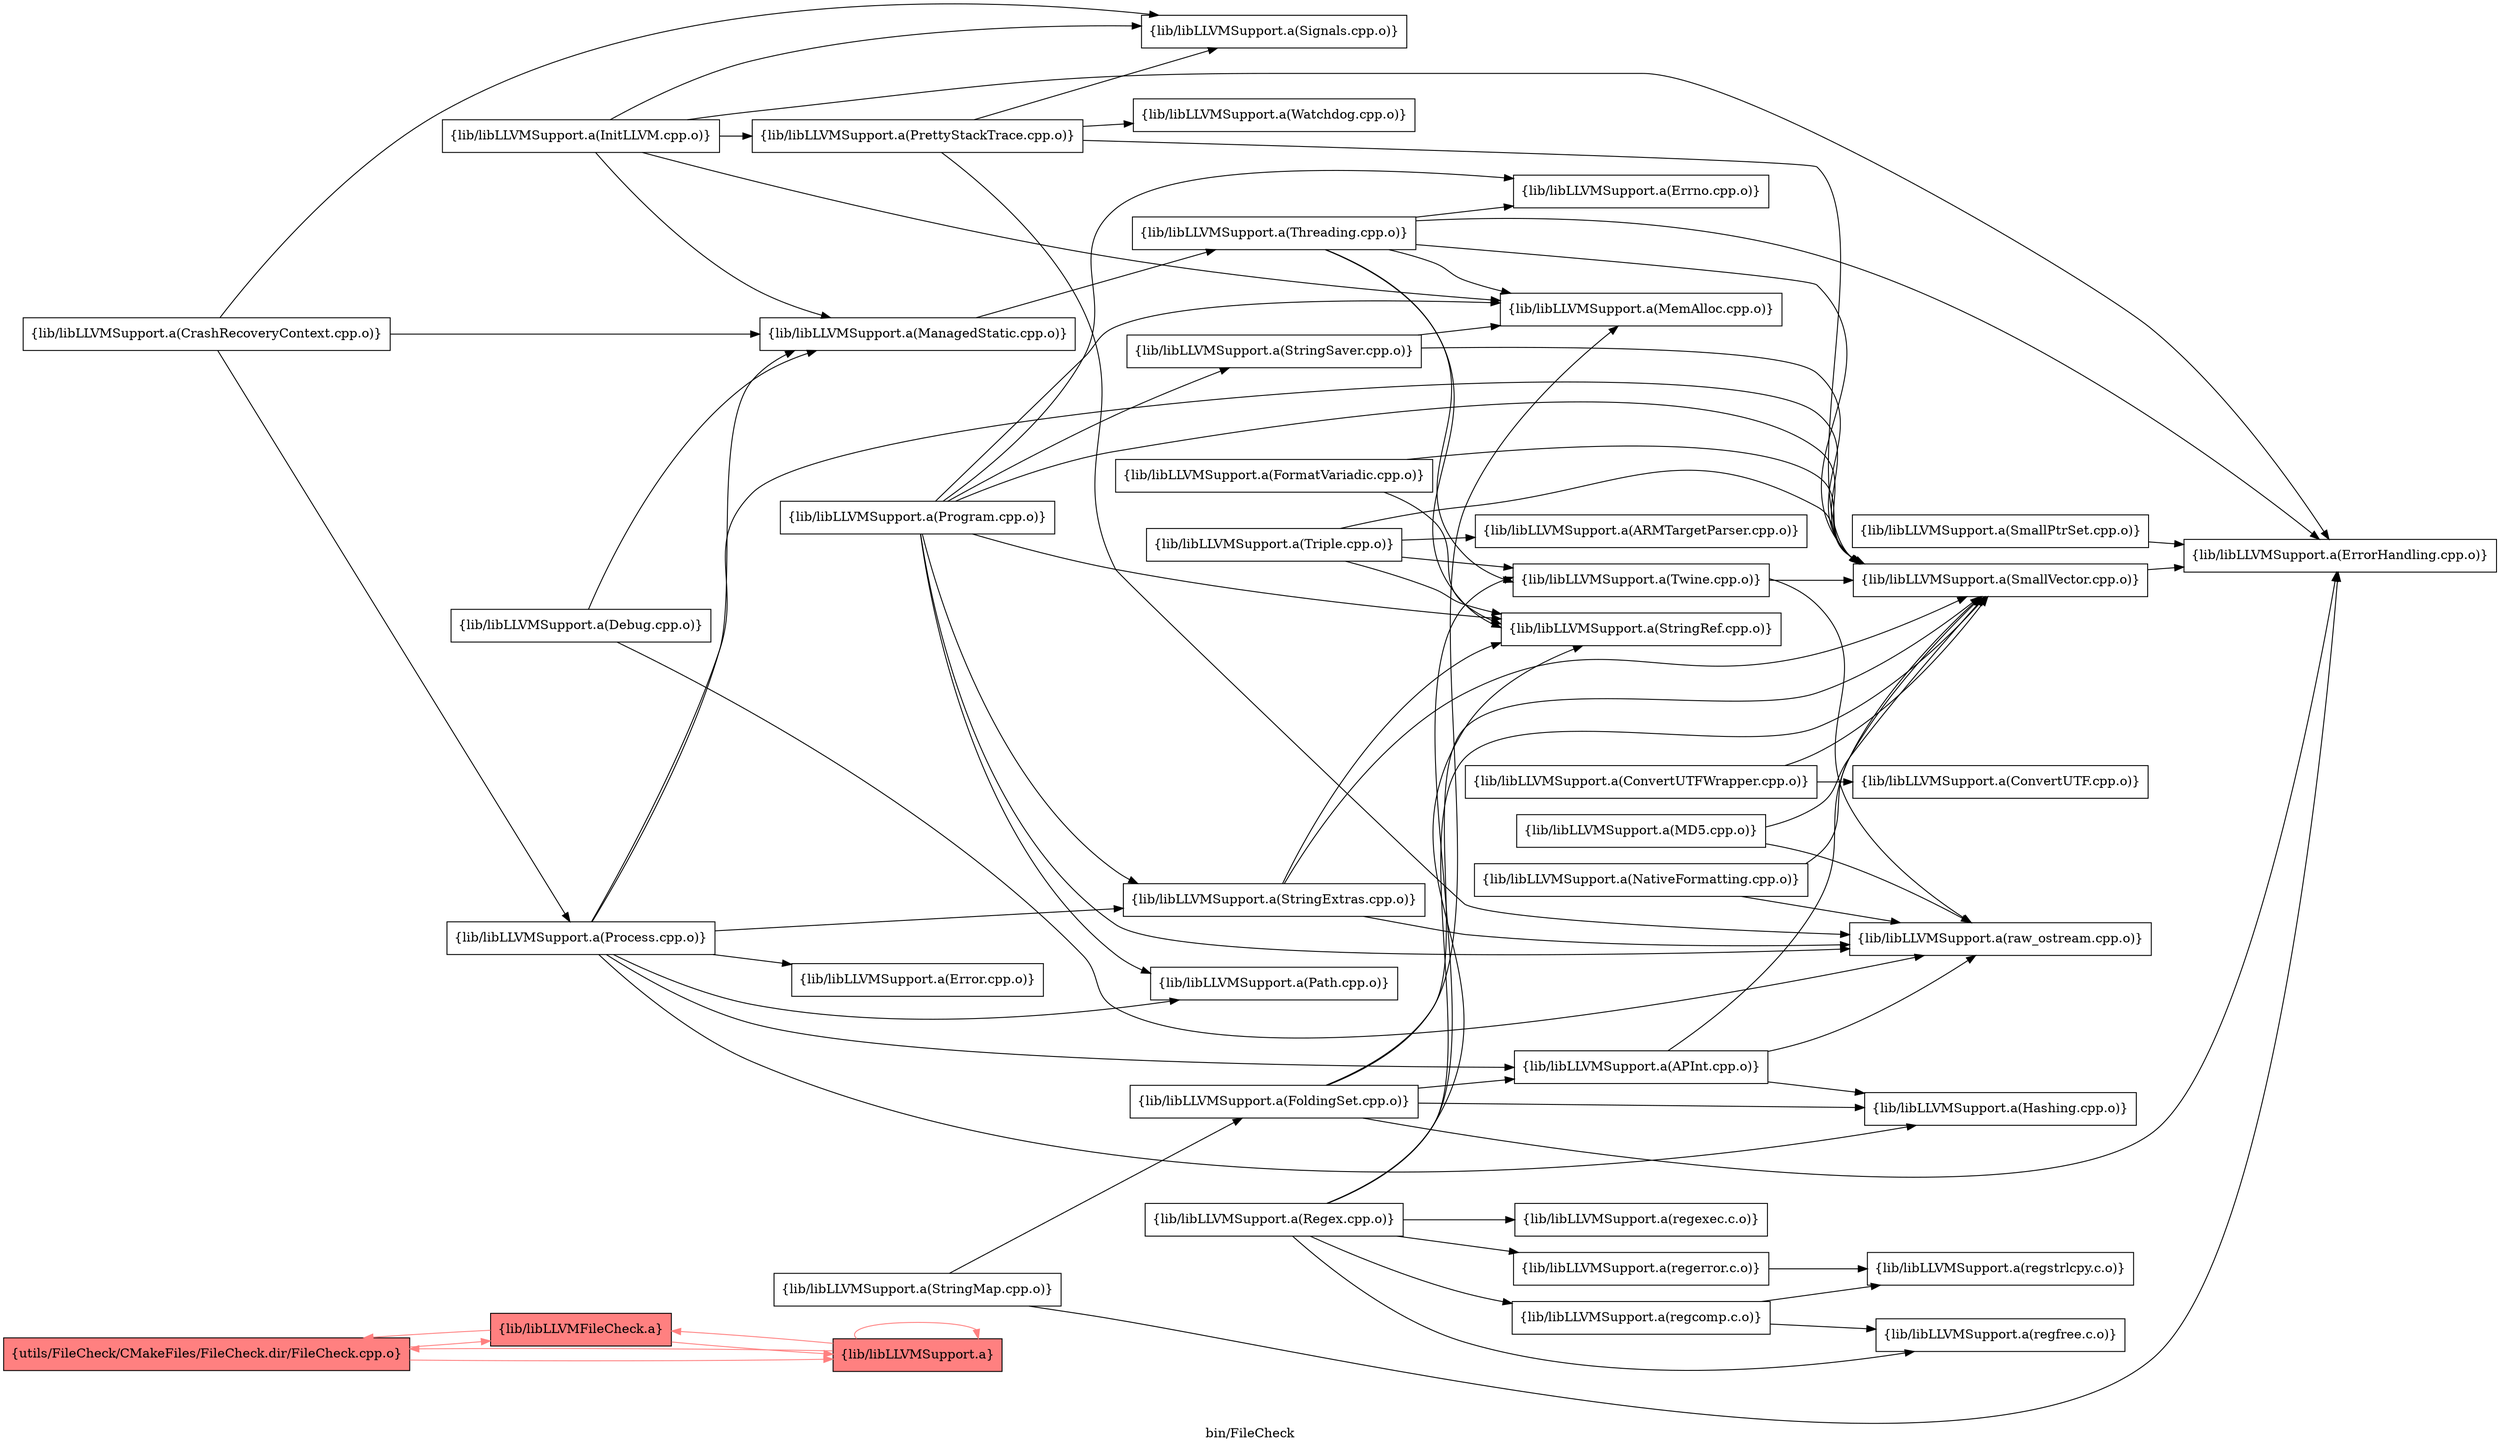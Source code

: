 digraph "bin/FileCheck" {
	label="bin/FileCheck";
	rankdir="LR"
	{ rank=same; Node0x5575976e0768;  }

	Node0x5575976e0768 [shape=record,shape=box,style=filled,fillcolor="1.000000 0.5 1",group=1,label="{utils/FileCheck/CMakeFiles/FileCheck.dir/FileCheck.cpp.o}"];
	Node0x5575976e0768 -> Node0x5575976e1398[color="1.000000 0.5 1"];
	Node0x5575976e0768 -> Node0x5575976e2248[color="1.000000 0.5 1"];
	Node0x5575976e1398 [shape=record,shape=box,style=filled,fillcolor="1.000000 0.5 1",group=1,label="{lib/libLLVMFileCheck.a}"];
	Node0x5575976e1398 -> Node0x5575976e0768[color="1.000000 0.5 1"];
	Node0x5575976e1398 -> Node0x5575976e2248[color="1.000000 0.5 1"];
	Node0x5575976e2248 [shape=record,shape=box,style=filled,fillcolor="1.000000 0.5 1",group=1,label="{lib/libLLVMSupport.a}"];
	Node0x5575976e2248 -> Node0x5575976e0768[color="1.000000 0.5 1"];
	Node0x5575976e2248 -> Node0x5575976e1398[color="1.000000 0.5 1"];
	Node0x5575976e2248 -> Node0x5575976e2248[color="1.000000 0.5 1"];
	Node0x5575976e1258 [shape=record,shape=box,group=0,label="{lib/libLLVMSupport.a(APInt.cpp.o)}"];
	Node0x5575976e1258 -> Node0x5575976e2108;
	Node0x5575976e1258 -> Node0x5575976e2338;
	Node0x5575976e1258 -> Node0x5575976e0808;
	Node0x5575976e2108 [shape=record,shape=box,group=0,label="{lib/libLLVMSupport.a(SmallVector.cpp.o)}"];
	Node0x5575976e2108 -> Node0x5575976e0448;
	Node0x5575976e2338 [shape=record,shape=box,group=0,label="{lib/libLLVMSupport.a(Hashing.cpp.o)}"];
	Node0x5575976e0808 [shape=record,shape=box,group=0,label="{lib/libLLVMSupport.a(raw_ostream.cpp.o)}"];
	Node0x5575976e21a8 [shape=record,shape=box,group=0,label="{lib/libLLVMSupport.a(ConvertUTFWrapper.cpp.o)}"];
	Node0x5575976e21a8 -> Node0x5575976e2108;
	Node0x5575976e21a8 -> Node0x5575976e1ed8;
	Node0x5575976e1ed8 [shape=record,shape=box,group=0,label="{lib/libLLVMSupport.a(ConvertUTF.cpp.o)}"];
	Node0x5575976e0c68 [shape=record,shape=box,group=0,label="{lib/libLLVMSupport.a(Debug.cpp.o)}"];
	Node0x5575976e0c68 -> Node0x5575976dffe8;
	Node0x5575976e0c68 -> Node0x5575976e0808;
	Node0x5575976dffe8 [shape=record,shape=box,group=0,label="{lib/libLLVMSupport.a(ManagedStatic.cpp.o)}"];
	Node0x5575976dffe8 -> Node0x5575976e15c8;
	Node0x5575976e0a38 [shape=record,shape=box,group=0,label="{lib/libLLVMSupport.a(FoldingSet.cpp.o)}"];
	Node0x5575976e0a38 -> Node0x5575976e1258;
	Node0x5575976e0a38 -> Node0x5575976e2108;
	Node0x5575976e0a38 -> Node0x5575976e0448;
	Node0x5575976e0a38 -> Node0x5575976e2338;
	Node0x5575976e0a38 -> Node0x5575976e0d08;
	Node0x5575976e0448 [shape=record,shape=box,group=0,label="{lib/libLLVMSupport.a(ErrorHandling.cpp.o)}"];
	Node0x5575976e0d08 [shape=record,shape=box,group=0,label="{lib/libLLVMSupport.a(MemAlloc.cpp.o)}"];
	Node0x5575976e11b8 [shape=record,shape=box,group=0,label="{lib/libLLVMSupport.a(FormatVariadic.cpp.o)}"];
	Node0x5575976e11b8 -> Node0x5575976e2108;
	Node0x5575976e11b8 -> Node0x5575976e14d8;
	Node0x5575976e14d8 [shape=record,shape=box,group=0,label="{lib/libLLVMSupport.a(StringRef.cpp.o)}"];
	Node0x5575976e02b8 [shape=record,shape=box,group=0,label="{lib/libLLVMSupport.a(InitLLVM.cpp.o)}"];
	Node0x5575976e02b8 -> Node0x5575976e12f8;
	Node0x5575976e02b8 -> Node0x5575976e0448;
	Node0x5575976e02b8 -> Node0x5575976dffe8;
	Node0x5575976e02b8 -> Node0x5575976e0d08;
	Node0x5575976e02b8 -> Node0x5575976e0038;
	Node0x5575976e12f8 [shape=record,shape=box,group=0,label="{lib/libLLVMSupport.a(PrettyStackTrace.cpp.o)}"];
	Node0x5575976e12f8 -> Node0x5575976e2108;
	Node0x5575976e12f8 -> Node0x5575976e0808;
	Node0x5575976e12f8 -> Node0x5575976e0038;
	Node0x5575976e12f8 -> Node0x5575976e08a8;
	Node0x5575976e0038 [shape=record,shape=box,group=0,label="{lib/libLLVMSupport.a(Signals.cpp.o)}"];
	Node0x5575976e15c8 [shape=record,shape=box,group=0,label="{lib/libLLVMSupport.a(Threading.cpp.o)}"];
	Node0x5575976e15c8 -> Node0x5575976e2108;
	Node0x5575976e15c8 -> Node0x5575976e14d8;
	Node0x5575976e15c8 -> Node0x5575976e0448;
	Node0x5575976e15c8 -> Node0x5575976e0d08;
	Node0x5575976e15c8 -> Node0x5575976e0858;
	Node0x5575976e15c8 -> Node0x5575976e07b8;
	Node0x5575976e1a78 [shape=record,shape=box,group=0,label="{lib/libLLVMSupport.a(NativeFormatting.cpp.o)}"];
	Node0x5575976e1a78 -> Node0x5575976e2108;
	Node0x5575976e1a78 -> Node0x5575976e0808;
	Node0x5575976e08a8 [shape=record,shape=box,group=0,label="{lib/libLLVMSupport.a(Watchdog.cpp.o)}"];
	Node0x5575976e1348 [shape=record,shape=box,group=0,label="{lib/libLLVMSupport.a(Regex.cpp.o)}"];
	Node0x5575976e1348 -> Node0x5575976e2108;
	Node0x5575976e1348 -> Node0x5575976e14d8;
	Node0x5575976e1348 -> Node0x5575976e0858;
	Node0x5575976e1348 -> Node0x5575976e0128;
	Node0x5575976e1348 -> Node0x5575976e2298;
	Node0x5575976e1348 -> Node0x5575976e1cf8;
	Node0x5575976e1348 -> Node0x5575976e1578;
	Node0x5575976e0858 [shape=record,shape=box,group=0,label="{lib/libLLVMSupport.a(Twine.cpp.o)}"];
	Node0x5575976e0858 -> Node0x5575976e2108;
	Node0x5575976e0858 -> Node0x5575976e0808;
	Node0x5575976e0128 [shape=record,shape=box,group=0,label="{lib/libLLVMSupport.a(regcomp.c.o)}"];
	Node0x5575976e0128 -> Node0x5575976e1578;
	Node0x5575976e0128 -> Node0x5575976e1f28;
	Node0x5575976e2298 [shape=record,shape=box,group=0,label="{lib/libLLVMSupport.a(regerror.c.o)}"];
	Node0x5575976e2298 -> Node0x5575976e1f28;
	Node0x5575976e1cf8 [shape=record,shape=box,group=0,label="{lib/libLLVMSupport.a(regexec.c.o)}"];
	Node0x5575976e1578 [shape=record,shape=box,group=0,label="{lib/libLLVMSupport.a(regfree.c.o)}"];
	Node0x5575976e1ac8 [shape=record,shape=box,group=0,label="{lib/libLLVMSupport.a(SmallPtrSet.cpp.o)}"];
	Node0x5575976e1ac8 -> Node0x5575976e0448;
	Node0x5575976e06c8 [shape=record,shape=box,group=0,label="{lib/libLLVMSupport.a(StringMap.cpp.o)}"];
	Node0x5575976e06c8 -> Node0x5575976e0448;
	Node0x5575976e06c8 -> Node0x5575976e0a38;
	Node0x5575976e0e98 [shape=record,shape=box,group=0,label="{lib/libLLVMSupport.a(StringSaver.cpp.o)}"];
	Node0x5575976e0e98 -> Node0x5575976e2108;
	Node0x5575976e0e98 -> Node0x5575976e0d08;
	Node0x5575976dfd18 [shape=record,shape=box,group=0,label="{lib/libLLVMSupport.a(Triple.cpp.o)}"];
	Node0x5575976dfd18 -> Node0x5575976e2108;
	Node0x5575976dfd18 -> Node0x5575976e14d8;
	Node0x5575976dfd18 -> Node0x5575976e0ee8;
	Node0x5575976dfd18 -> Node0x5575976e0858;
	Node0x5575976e0ee8 [shape=record,shape=box,group=0,label="{lib/libLLVMSupport.a(ARMTargetParser.cpp.o)}"];
	Node0x5575976e1f28 [shape=record,shape=box,group=0,label="{lib/libLLVMSupport.a(regstrlcpy.c.o)}"];
	Node0x5575976e0e48 [shape=record,shape=box,group=0,label="{lib/libLLVMSupport.a(MD5.cpp.o)}"];
	Node0x5575976e0e48 -> Node0x5575976e2108;
	Node0x5575976e0e48 -> Node0x5575976e0808;
	Node0x5575976e0268 [shape=record,shape=box,group=0,label="{lib/libLLVMSupport.a(Process.cpp.o)}"];
	Node0x5575976e0268 -> Node0x5575976e1258;
	Node0x5575976e0268 -> Node0x5575976e2108;
	Node0x5575976e0268 -> Node0x5575976e1b68;
	Node0x5575976e0268 -> Node0x5575976e2338;
	Node0x5575976e0268 -> Node0x5575976dffe8;
	Node0x5575976e0268 -> Node0x5575976e0718;
	Node0x5575976e0268 -> Node0x5575976e20b8;
	Node0x5575976e1b68 [shape=record,shape=box,group=0,label="{lib/libLLVMSupport.a(Error.cpp.o)}"];
	Node0x5575976e0718 [shape=record,shape=box,group=0,label="{lib/libLLVMSupport.a(Path.cpp.o)}"];
	Node0x5575976e20b8 [shape=record,shape=box,group=0,label="{lib/libLLVMSupport.a(StringExtras.cpp.o)}"];
	Node0x5575976e20b8 -> Node0x5575976e2108;
	Node0x5575976e20b8 -> Node0x5575976e14d8;
	Node0x5575976e20b8 -> Node0x5575976e0808;
	Node0x5575976e1988 [shape=record,shape=box,group=0,label="{lib/libLLVMSupport.a(CrashRecoveryContext.cpp.o)}"];
	Node0x5575976e1988 -> Node0x5575976dffe8;
	Node0x5575976e1988 -> Node0x5575976e0268;
	Node0x5575976e1988 -> Node0x5575976e0038;
	Node0x5575976e1938 [shape=record,shape=box,group=0,label="{lib/libLLVMSupport.a(Program.cpp.o)}"];
	Node0x5575976e1938 -> Node0x5575976e2108;
	Node0x5575976e1938 -> Node0x5575976e0e98;
	Node0x5575976e1938 -> Node0x5575976e14d8;
	Node0x5575976e1938 -> Node0x5575976e0d08;
	Node0x5575976e1938 -> Node0x5575976e0808;
	Node0x5575976e1938 -> Node0x5575976e0718;
	Node0x5575976e1938 -> Node0x5575976e20b8;
	Node0x5575976e1938 -> Node0x5575976e07b8;
	Node0x5575976e07b8 [shape=record,shape=box,group=0,label="{lib/libLLVMSupport.a(Errno.cpp.o)}"];
}
